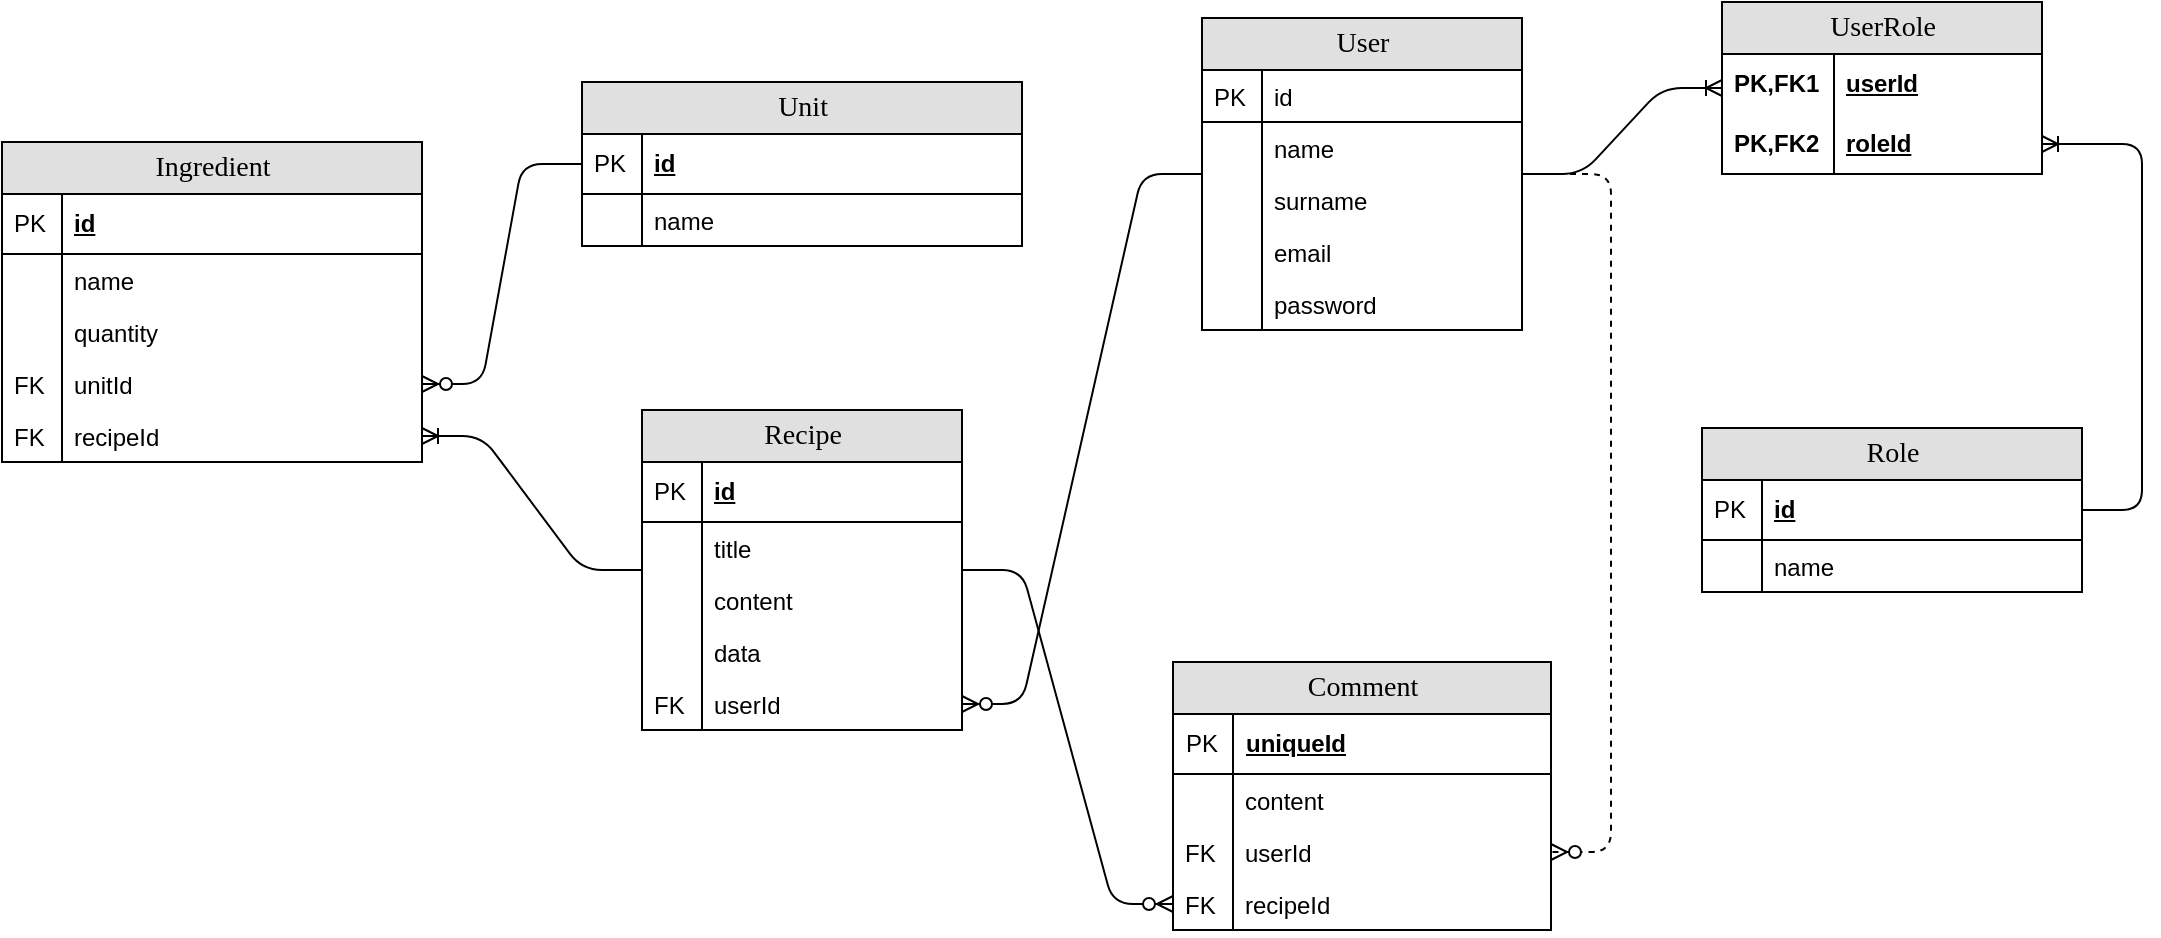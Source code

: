 <mxfile version="12.9.11"><diagram id="VxhPPWwHDZZMNb1xcSoY" name="Page-1"><mxGraphModel dx="1221" dy="571" grid="1" gridSize="10" guides="1" tooltips="1" connect="1" arrows="1" fold="1" page="1" pageScale="1" pageWidth="850" pageHeight="1100" math="0" shadow="0"><root><mxCell id="0"/><mxCell id="1" parent="0"/><mxCell id="fSDHn4FHYZ-T8mfS2oPZ-1" value="UserRole" style="swimlane;html=1;fontStyle=0;childLayout=stackLayout;horizontal=1;startSize=26;fillColor=#e0e0e0;horizontalStack=0;resizeParent=1;resizeLast=0;collapsible=1;marginBottom=0;swimlaneFillColor=#ffffff;align=center;rounded=0;shadow=0;comic=0;labelBackgroundColor=none;strokeWidth=1;fontFamily=Verdana;fontSize=14" vertex="1" parent="1"><mxGeometry x="1110" y="240" width="160" height="86" as="geometry"><mxRectangle x="300" y="150" width="90" height="26" as="alternateBounds"/></mxGeometry></mxCell><mxCell id="fSDHn4FHYZ-T8mfS2oPZ-2" value="userId" style="shape=partialRectangle;top=0;left=0;right=0;bottom=0;html=1;align=left;verticalAlign=middle;fillColor=none;spacingLeft=60;spacingRight=4;whiteSpace=wrap;overflow=hidden;rotatable=0;points=[[0,0.5],[1,0.5]];portConstraint=eastwest;dropTarget=0;fontStyle=5;" vertex="1" parent="fSDHn4FHYZ-T8mfS2oPZ-1"><mxGeometry y="26" width="160" height="30" as="geometry"/></mxCell><mxCell id="fSDHn4FHYZ-T8mfS2oPZ-3" value="PK,FK1" style="shape=partialRectangle;fontStyle=1;top=0;left=0;bottom=0;html=1;fillColor=none;align=left;verticalAlign=middle;spacingLeft=4;spacingRight=4;whiteSpace=wrap;overflow=hidden;rotatable=0;points=[];portConstraint=eastwest;part=1;" vertex="1" connectable="0" parent="fSDHn4FHYZ-T8mfS2oPZ-2"><mxGeometry width="56" height="30" as="geometry"/></mxCell><mxCell id="fSDHn4FHYZ-T8mfS2oPZ-4" value="roleId" style="shape=partialRectangle;top=0;left=0;right=0;bottom=1;html=1;align=left;verticalAlign=middle;fillColor=none;spacingLeft=60;spacingRight=4;whiteSpace=wrap;overflow=hidden;rotatable=0;points=[[0,0.5],[1,0.5]];portConstraint=eastwest;dropTarget=0;fontStyle=5;" vertex="1" parent="fSDHn4FHYZ-T8mfS2oPZ-1"><mxGeometry y="56" width="160" height="30" as="geometry"/></mxCell><mxCell id="fSDHn4FHYZ-T8mfS2oPZ-5" value="PK,FK2" style="shape=partialRectangle;fontStyle=1;top=0;left=0;bottom=0;html=1;fillColor=none;align=left;verticalAlign=middle;spacingLeft=4;spacingRight=4;whiteSpace=wrap;overflow=hidden;rotatable=0;points=[];portConstraint=eastwest;part=1;" vertex="1" connectable="0" parent="fSDHn4FHYZ-T8mfS2oPZ-4"><mxGeometry width="56" height="30" as="geometry"/></mxCell><mxCell id="fSDHn4FHYZ-T8mfS2oPZ-6" value="Role" style="swimlane;html=1;fontStyle=0;childLayout=stackLayout;horizontal=1;startSize=26;fillColor=#e0e0e0;horizontalStack=0;resizeParent=1;resizeLast=0;collapsible=1;marginBottom=0;swimlaneFillColor=#ffffff;align=center;rounded=0;shadow=0;comic=0;labelBackgroundColor=none;strokeWidth=1;fontFamily=Verdana;fontSize=14;swimlaneLine=1;" vertex="1" parent="1"><mxGeometry x="1100" y="453" width="190" height="82" as="geometry"/></mxCell><mxCell id="fSDHn4FHYZ-T8mfS2oPZ-7" value="id" style="shape=partialRectangle;top=0;left=0;right=0;bottom=1;html=1;align=left;verticalAlign=middle;fillColor=none;spacingLeft=34;spacingRight=4;whiteSpace=wrap;overflow=hidden;rotatable=0;points=[[0,0.5],[1,0.5]];portConstraint=eastwest;dropTarget=0;fontStyle=5;" vertex="1" parent="fSDHn4FHYZ-T8mfS2oPZ-6"><mxGeometry y="26" width="190" height="30" as="geometry"/></mxCell><mxCell id="fSDHn4FHYZ-T8mfS2oPZ-8" value="PK" style="shape=partialRectangle;top=0;left=0;bottom=0;html=1;fillColor=none;align=left;verticalAlign=middle;spacingLeft=4;spacingRight=4;whiteSpace=wrap;overflow=hidden;rotatable=0;points=[];portConstraint=eastwest;part=1;" vertex="1" connectable="0" parent="fSDHn4FHYZ-T8mfS2oPZ-7"><mxGeometry width="30" height="30" as="geometry"/></mxCell><mxCell id="fSDHn4FHYZ-T8mfS2oPZ-9" value="name" style="shape=partialRectangle;top=0;left=0;right=0;bottom=0;align=left;verticalAlign=top;fillColor=none;spacingLeft=34;spacingRight=4;overflow=hidden;rotatable=0;points=[[0,0.5],[1,0.5]];portConstraint=eastwest;dropTarget=0;fontSize=12;" vertex="1" parent="fSDHn4FHYZ-T8mfS2oPZ-6"><mxGeometry y="56" width="190" height="26" as="geometry"/></mxCell><mxCell id="fSDHn4FHYZ-T8mfS2oPZ-10" value="" style="shape=partialRectangle;top=0;left=0;bottom=0;fillColor=none;align=left;verticalAlign=top;spacingLeft=4;spacingRight=4;overflow=hidden;rotatable=0;points=[];portConstraint=eastwest;part=1;fontSize=12;" vertex="1" connectable="0" parent="fSDHn4FHYZ-T8mfS2oPZ-9"><mxGeometry width="30" height="26" as="geometry"/></mxCell><mxCell id="fSDHn4FHYZ-T8mfS2oPZ-11" value="Comment" style="swimlane;html=1;fontStyle=0;childLayout=stackLayout;horizontal=1;startSize=26;fillColor=#e0e0e0;horizontalStack=0;resizeParent=1;resizeLast=0;collapsible=1;marginBottom=0;swimlaneFillColor=#ffffff;align=center;rounded=0;shadow=0;comic=0;labelBackgroundColor=none;strokeWidth=1;fontFamily=Verdana;fontSize=14" vertex="1" parent="1"><mxGeometry x="835.5" y="570" width="189" height="134" as="geometry"/></mxCell><mxCell id="fSDHn4FHYZ-T8mfS2oPZ-12" value="uniqueId" style="shape=partialRectangle;top=0;left=0;right=0;bottom=1;html=1;align=left;verticalAlign=middle;fillColor=none;spacingLeft=34;spacingRight=4;whiteSpace=wrap;overflow=hidden;rotatable=0;points=[[0,0.5],[1,0.5]];portConstraint=eastwest;dropTarget=0;fontStyle=5;" vertex="1" parent="fSDHn4FHYZ-T8mfS2oPZ-11"><mxGeometry y="26" width="189" height="30" as="geometry"/></mxCell><mxCell id="fSDHn4FHYZ-T8mfS2oPZ-13" value="PK" style="shape=partialRectangle;top=0;left=0;bottom=0;html=1;fillColor=none;align=left;verticalAlign=middle;spacingLeft=4;spacingRight=4;whiteSpace=wrap;overflow=hidden;rotatable=0;points=[];portConstraint=eastwest;part=1;" vertex="1" connectable="0" parent="fSDHn4FHYZ-T8mfS2oPZ-12"><mxGeometry width="30" height="30" as="geometry"/></mxCell><mxCell id="fSDHn4FHYZ-T8mfS2oPZ-14" value="content" style="shape=partialRectangle;top=0;left=0;right=0;bottom=0;align=left;verticalAlign=top;fillColor=none;spacingLeft=34;spacingRight=4;overflow=hidden;rotatable=0;points=[[0,0.5],[1,0.5]];portConstraint=eastwest;dropTarget=0;fontSize=12;" vertex="1" parent="fSDHn4FHYZ-T8mfS2oPZ-11"><mxGeometry y="56" width="189" height="26" as="geometry"/></mxCell><mxCell id="fSDHn4FHYZ-T8mfS2oPZ-15" value="" style="shape=partialRectangle;top=0;left=0;bottom=0;fillColor=none;align=left;verticalAlign=top;spacingLeft=4;spacingRight=4;overflow=hidden;rotatable=0;points=[];portConstraint=eastwest;part=1;fontSize=12;" vertex="1" connectable="0" parent="fSDHn4FHYZ-T8mfS2oPZ-14"><mxGeometry width="30" height="26" as="geometry"/></mxCell><mxCell id="fSDHn4FHYZ-T8mfS2oPZ-16" value="userId" style="shape=partialRectangle;top=0;left=0;right=0;bottom=0;align=left;verticalAlign=top;fillColor=none;spacingLeft=34;spacingRight=4;overflow=hidden;rotatable=0;points=[[0,0.5],[1,0.5]];portConstraint=eastwest;dropTarget=0;fontSize=12;" vertex="1" parent="fSDHn4FHYZ-T8mfS2oPZ-11"><mxGeometry y="82" width="189" height="26" as="geometry"/></mxCell><mxCell id="fSDHn4FHYZ-T8mfS2oPZ-17" value="FK" style="shape=partialRectangle;top=0;left=0;bottom=0;fillColor=none;align=left;verticalAlign=top;spacingLeft=4;spacingRight=4;overflow=hidden;rotatable=0;points=[];portConstraint=eastwest;part=1;fontSize=12;" vertex="1" connectable="0" parent="fSDHn4FHYZ-T8mfS2oPZ-16"><mxGeometry width="30" height="26" as="geometry"/></mxCell><mxCell id="fSDHn4FHYZ-T8mfS2oPZ-18" value="recipeId" style="shape=partialRectangle;top=0;left=0;right=0;bottom=0;align=left;verticalAlign=top;fillColor=none;spacingLeft=34;spacingRight=4;overflow=hidden;rotatable=0;points=[[0,0.5],[1,0.5]];portConstraint=eastwest;dropTarget=0;fontSize=12;" vertex="1" parent="fSDHn4FHYZ-T8mfS2oPZ-11"><mxGeometry y="108" width="189" height="26" as="geometry"/></mxCell><mxCell id="fSDHn4FHYZ-T8mfS2oPZ-19" value="FK" style="shape=partialRectangle;top=0;left=0;bottom=0;fillColor=none;align=left;verticalAlign=top;spacingLeft=4;spacingRight=4;overflow=hidden;rotatable=0;points=[];portConstraint=eastwest;part=1;fontSize=12;" vertex="1" connectable="0" parent="fSDHn4FHYZ-T8mfS2oPZ-18"><mxGeometry width="30" height="26" as="geometry"/></mxCell><mxCell id="fSDHn4FHYZ-T8mfS2oPZ-20" value="User" style="swimlane;html=1;fontStyle=0;childLayout=stackLayout;horizontal=1;startSize=26;fillColor=#e0e0e0;horizontalStack=0;resizeParent=1;resizeLast=0;collapsible=1;marginBottom=0;swimlaneFillColor=#ffffff;align=center;rounded=0;shadow=0;comic=0;labelBackgroundColor=none;strokeWidth=1;fontFamily=Verdana;fontSize=14" vertex="1" parent="1"><mxGeometry x="850" y="248" width="160" height="156" as="geometry"/></mxCell><mxCell id="fSDHn4FHYZ-T8mfS2oPZ-21" value="id" style="shape=partialRectangle;top=0;left=0;right=0;bottom=1;align=left;verticalAlign=top;fillColor=none;spacingLeft=34;spacingRight=4;overflow=hidden;rotatable=0;points=[[0,0.5],[1,0.5]];portConstraint=eastwest;dropTarget=0;fontSize=12;" vertex="1" parent="fSDHn4FHYZ-T8mfS2oPZ-20"><mxGeometry y="26" width="160" height="26" as="geometry"/></mxCell><mxCell id="fSDHn4FHYZ-T8mfS2oPZ-22" value="PK" style="shape=partialRectangle;top=0;left=0;bottom=0;fillColor=none;align=left;verticalAlign=top;spacingLeft=4;spacingRight=4;overflow=hidden;rotatable=0;points=[];portConstraint=eastwest;part=1;fontSize=12;" vertex="1" connectable="0" parent="fSDHn4FHYZ-T8mfS2oPZ-21"><mxGeometry width="30" height="26" as="geometry"/></mxCell><mxCell id="fSDHn4FHYZ-T8mfS2oPZ-23" value="name" style="shape=partialRectangle;top=0;left=0;right=0;bottom=0;align=left;verticalAlign=top;fillColor=none;spacingLeft=34;spacingRight=4;overflow=hidden;rotatable=0;points=[[0,0.5],[1,0.5]];portConstraint=eastwest;dropTarget=0;fontSize=12;" vertex="1" parent="fSDHn4FHYZ-T8mfS2oPZ-20"><mxGeometry y="52" width="160" height="26" as="geometry"/></mxCell><mxCell id="fSDHn4FHYZ-T8mfS2oPZ-24" value="" style="shape=partialRectangle;top=0;left=0;bottom=0;fillColor=none;align=left;verticalAlign=top;spacingLeft=4;spacingRight=4;overflow=hidden;rotatable=0;points=[];portConstraint=eastwest;part=1;fontSize=12;" vertex="1" connectable="0" parent="fSDHn4FHYZ-T8mfS2oPZ-23"><mxGeometry width="30" height="26" as="geometry"/></mxCell><mxCell id="fSDHn4FHYZ-T8mfS2oPZ-25" value="surname" style="shape=partialRectangle;top=0;left=0;right=0;bottom=0;align=left;verticalAlign=top;fillColor=none;spacingLeft=34;spacingRight=4;overflow=hidden;rotatable=0;points=[[0,0.5],[1,0.5]];portConstraint=eastwest;dropTarget=0;fontSize=12;" vertex="1" parent="fSDHn4FHYZ-T8mfS2oPZ-20"><mxGeometry y="78" width="160" height="26" as="geometry"/></mxCell><mxCell id="fSDHn4FHYZ-T8mfS2oPZ-26" value="" style="shape=partialRectangle;top=0;left=0;bottom=0;fillColor=none;align=left;verticalAlign=top;spacingLeft=4;spacingRight=4;overflow=hidden;rotatable=0;points=[];portConstraint=eastwest;part=1;fontSize=12;" vertex="1" connectable="0" parent="fSDHn4FHYZ-T8mfS2oPZ-25"><mxGeometry width="30" height="26" as="geometry"/></mxCell><mxCell id="fSDHn4FHYZ-T8mfS2oPZ-27" value="email" style="shape=partialRectangle;top=0;left=0;right=0;bottom=0;align=left;verticalAlign=top;fillColor=none;spacingLeft=34;spacingRight=4;overflow=hidden;rotatable=0;points=[[0,0.5],[1,0.5]];portConstraint=eastwest;dropTarget=0;fontSize=12;" vertex="1" parent="fSDHn4FHYZ-T8mfS2oPZ-20"><mxGeometry y="104" width="160" height="26" as="geometry"/></mxCell><mxCell id="fSDHn4FHYZ-T8mfS2oPZ-28" value="" style="shape=partialRectangle;top=0;left=0;bottom=0;fillColor=none;align=left;verticalAlign=top;spacingLeft=4;spacingRight=4;overflow=hidden;rotatable=0;points=[];portConstraint=eastwest;part=1;fontSize=12;" vertex="1" connectable="0" parent="fSDHn4FHYZ-T8mfS2oPZ-27"><mxGeometry width="30" height="26" as="geometry"/></mxCell><mxCell id="fSDHn4FHYZ-T8mfS2oPZ-29" value="password" style="shape=partialRectangle;top=0;left=0;right=0;bottom=0;align=left;verticalAlign=top;fillColor=none;spacingLeft=34;spacingRight=4;overflow=hidden;rotatable=0;points=[[0,0.5],[1,0.5]];portConstraint=eastwest;dropTarget=0;fontSize=12;" vertex="1" parent="fSDHn4FHYZ-T8mfS2oPZ-20"><mxGeometry y="130" width="160" height="26" as="geometry"/></mxCell><mxCell id="fSDHn4FHYZ-T8mfS2oPZ-30" value="" style="shape=partialRectangle;top=0;left=0;bottom=0;fillColor=none;align=left;verticalAlign=top;spacingLeft=4;spacingRight=4;overflow=hidden;rotatable=0;points=[];portConstraint=eastwest;part=1;fontSize=12;" vertex="1" connectable="0" parent="fSDHn4FHYZ-T8mfS2oPZ-29"><mxGeometry width="30" height="26" as="geometry"/></mxCell><mxCell id="fSDHn4FHYZ-T8mfS2oPZ-31" value="" style="edgeStyle=entityRelationEdgeStyle;fontSize=12;html=1;endArrow=ERoneToMany;" edge="1" parent="1" source="fSDHn4FHYZ-T8mfS2oPZ-20" target="fSDHn4FHYZ-T8mfS2oPZ-1"><mxGeometry width="100" height="100" relative="1" as="geometry"><mxPoint x="680" y="420" as="sourcePoint"/><mxPoint x="780" y="320" as="targetPoint"/></mxGeometry></mxCell><mxCell id="fSDHn4FHYZ-T8mfS2oPZ-32" value="" style="edgeStyle=entityRelationEdgeStyle;fontSize=12;html=1;endArrow=ERoneToMany;" edge="1" parent="1" source="fSDHn4FHYZ-T8mfS2oPZ-6" target="fSDHn4FHYZ-T8mfS2oPZ-4"><mxGeometry width="100" height="100" relative="1" as="geometry"><mxPoint x="960" y="390" as="sourcePoint"/><mxPoint x="1060" y="290" as="targetPoint"/></mxGeometry></mxCell><mxCell id="fSDHn4FHYZ-T8mfS2oPZ-33" value="Ingredient" style="swimlane;html=1;fontStyle=0;childLayout=stackLayout;horizontal=1;startSize=26;fillColor=#e0e0e0;horizontalStack=0;resizeParent=1;resizeLast=0;collapsible=1;marginBottom=0;swimlaneFillColor=#ffffff;align=center;rounded=0;shadow=0;comic=0;labelBackgroundColor=none;strokeWidth=1;fontFamily=Verdana;fontSize=14" vertex="1" parent="1"><mxGeometry x="250" y="310" width="210" height="160" as="geometry"/></mxCell><mxCell id="fSDHn4FHYZ-T8mfS2oPZ-34" value="id" style="shape=partialRectangle;top=0;left=0;right=0;bottom=1;html=1;align=left;verticalAlign=middle;fillColor=none;spacingLeft=34;spacingRight=4;whiteSpace=wrap;overflow=hidden;rotatable=0;points=[[0,0.5],[1,0.5]];portConstraint=eastwest;dropTarget=0;fontStyle=5;" vertex="1" parent="fSDHn4FHYZ-T8mfS2oPZ-33"><mxGeometry y="26" width="210" height="30" as="geometry"/></mxCell><mxCell id="fSDHn4FHYZ-T8mfS2oPZ-35" value="PK" style="shape=partialRectangle;top=0;left=0;bottom=0;html=1;fillColor=none;align=left;verticalAlign=middle;spacingLeft=4;spacingRight=4;whiteSpace=wrap;overflow=hidden;rotatable=0;points=[];portConstraint=eastwest;part=1;" vertex="1" connectable="0" parent="fSDHn4FHYZ-T8mfS2oPZ-34"><mxGeometry width="30" height="30" as="geometry"/></mxCell><mxCell id="fSDHn4FHYZ-T8mfS2oPZ-36" value="name" style="shape=partialRectangle;top=0;left=0;right=0;bottom=0;align=left;verticalAlign=top;fillColor=none;spacingLeft=34;spacingRight=4;overflow=hidden;rotatable=0;points=[[0,0.5],[1,0.5]];portConstraint=eastwest;dropTarget=0;fontSize=12;" vertex="1" parent="fSDHn4FHYZ-T8mfS2oPZ-33"><mxGeometry y="56" width="210" height="26" as="geometry"/></mxCell><mxCell id="fSDHn4FHYZ-T8mfS2oPZ-37" value="" style="shape=partialRectangle;top=0;left=0;bottom=0;fillColor=none;align=left;verticalAlign=top;spacingLeft=4;spacingRight=4;overflow=hidden;rotatable=0;points=[];portConstraint=eastwest;part=1;fontSize=12;" vertex="1" connectable="0" parent="fSDHn4FHYZ-T8mfS2oPZ-36"><mxGeometry width="30" height="26" as="geometry"/></mxCell><mxCell id="fSDHn4FHYZ-T8mfS2oPZ-38" value="quantity" style="shape=partialRectangle;top=0;left=0;right=0;bottom=0;align=left;verticalAlign=top;fillColor=none;spacingLeft=34;spacingRight=4;overflow=hidden;rotatable=0;points=[[0,0.5],[1,0.5]];portConstraint=eastwest;dropTarget=0;fontSize=12;" vertex="1" parent="fSDHn4FHYZ-T8mfS2oPZ-33"><mxGeometry y="82" width="210" height="26" as="geometry"/></mxCell><mxCell id="fSDHn4FHYZ-T8mfS2oPZ-39" value="" style="shape=partialRectangle;top=0;left=0;bottom=0;fillColor=none;align=left;verticalAlign=top;spacingLeft=4;spacingRight=4;overflow=hidden;rotatable=0;points=[];portConstraint=eastwest;part=1;fontSize=12;" vertex="1" connectable="0" parent="fSDHn4FHYZ-T8mfS2oPZ-38"><mxGeometry width="30" height="26" as="geometry"/></mxCell><mxCell id="fSDHn4FHYZ-T8mfS2oPZ-40" value="unitId" style="shape=partialRectangle;top=0;left=0;right=0;bottom=0;align=left;verticalAlign=top;fillColor=none;spacingLeft=34;spacingRight=4;overflow=hidden;rotatable=0;points=[[0,0.5],[1,0.5]];portConstraint=eastwest;dropTarget=0;fontSize=12;" vertex="1" parent="fSDHn4FHYZ-T8mfS2oPZ-33"><mxGeometry y="108" width="210" height="26" as="geometry"/></mxCell><mxCell id="fSDHn4FHYZ-T8mfS2oPZ-41" value="FK" style="shape=partialRectangle;top=0;left=0;bottom=0;fillColor=none;align=left;verticalAlign=top;spacingLeft=4;spacingRight=4;overflow=hidden;rotatable=0;points=[];portConstraint=eastwest;part=1;fontSize=12;" vertex="1" connectable="0" parent="fSDHn4FHYZ-T8mfS2oPZ-40"><mxGeometry width="30" height="26" as="geometry"/></mxCell><mxCell id="fSDHn4FHYZ-T8mfS2oPZ-42" value="recipeId" style="shape=partialRectangle;top=0;left=0;right=0;bottom=0;align=left;verticalAlign=top;fillColor=none;spacingLeft=34;spacingRight=4;overflow=hidden;rotatable=0;points=[[0,0.5],[1,0.5]];portConstraint=eastwest;dropTarget=0;fontSize=12;" vertex="1" parent="fSDHn4FHYZ-T8mfS2oPZ-33"><mxGeometry y="134" width="210" height="26" as="geometry"/></mxCell><mxCell id="fSDHn4FHYZ-T8mfS2oPZ-43" value="FK" style="shape=partialRectangle;top=0;left=0;bottom=0;fillColor=none;align=left;verticalAlign=top;spacingLeft=4;spacingRight=4;overflow=hidden;rotatable=0;points=[];portConstraint=eastwest;part=1;fontSize=12;" vertex="1" connectable="0" parent="fSDHn4FHYZ-T8mfS2oPZ-42"><mxGeometry width="30" height="26" as="geometry"/></mxCell><mxCell id="fSDHn4FHYZ-T8mfS2oPZ-44" value="Unit" style="swimlane;html=1;fontStyle=0;childLayout=stackLayout;horizontal=1;startSize=26;fillColor=#e0e0e0;horizontalStack=0;resizeParent=1;resizeLast=0;collapsible=1;marginBottom=0;swimlaneFillColor=#ffffff;align=center;rounded=0;shadow=0;comic=0;labelBackgroundColor=none;strokeWidth=1;fontFamily=Verdana;fontSize=14" vertex="1" parent="1"><mxGeometry x="540" y="280" width="220" height="82" as="geometry"/></mxCell><mxCell id="fSDHn4FHYZ-T8mfS2oPZ-45" value="id" style="shape=partialRectangle;top=0;left=0;right=0;bottom=1;html=1;align=left;verticalAlign=middle;fillColor=none;spacingLeft=34;spacingRight=4;whiteSpace=wrap;overflow=hidden;rotatable=0;points=[[0,0.5],[1,0.5]];portConstraint=eastwest;dropTarget=0;fontStyle=5;" vertex="1" parent="fSDHn4FHYZ-T8mfS2oPZ-44"><mxGeometry y="26" width="220" height="30" as="geometry"/></mxCell><mxCell id="fSDHn4FHYZ-T8mfS2oPZ-46" value="PK" style="shape=partialRectangle;top=0;left=0;bottom=0;html=1;fillColor=none;align=left;verticalAlign=middle;spacingLeft=4;spacingRight=4;whiteSpace=wrap;overflow=hidden;rotatable=0;points=[];portConstraint=eastwest;part=1;" vertex="1" connectable="0" parent="fSDHn4FHYZ-T8mfS2oPZ-45"><mxGeometry width="30" height="30" as="geometry"/></mxCell><mxCell id="fSDHn4FHYZ-T8mfS2oPZ-47" value="name" style="shape=partialRectangle;top=0;left=0;right=0;bottom=0;align=left;verticalAlign=top;fillColor=none;spacingLeft=34;spacingRight=4;overflow=hidden;rotatable=0;points=[[0,0.5],[1,0.5]];portConstraint=eastwest;dropTarget=0;fontSize=12;" vertex="1" parent="fSDHn4FHYZ-T8mfS2oPZ-44"><mxGeometry y="56" width="220" height="26" as="geometry"/></mxCell><mxCell id="fSDHn4FHYZ-T8mfS2oPZ-48" value="" style="shape=partialRectangle;top=0;left=0;bottom=0;fillColor=none;align=left;verticalAlign=top;spacingLeft=4;spacingRight=4;overflow=hidden;rotatable=0;points=[];portConstraint=eastwest;part=1;fontSize=12;" vertex="1" connectable="0" parent="fSDHn4FHYZ-T8mfS2oPZ-47"><mxGeometry width="30" height="26" as="geometry"/></mxCell><mxCell id="fSDHn4FHYZ-T8mfS2oPZ-49" value="" style="edgeStyle=entityRelationEdgeStyle;fontSize=12;html=1;endArrow=ERoneToMany;" edge="1" parent="1" source="fSDHn4FHYZ-T8mfS2oPZ-51" target="fSDHn4FHYZ-T8mfS2oPZ-42"><mxGeometry width="100" height="100" relative="1" as="geometry"><mxPoint x="660" y="770" as="sourcePoint"/><mxPoint x="760" y="670" as="targetPoint"/></mxGeometry></mxCell><mxCell id="fSDHn4FHYZ-T8mfS2oPZ-51" value="Recipe" style="swimlane;html=1;fontStyle=0;childLayout=stackLayout;horizontal=1;startSize=26;fillColor=#e0e0e0;horizontalStack=0;resizeParent=1;resizeLast=0;collapsible=1;marginBottom=0;swimlaneFillColor=#ffffff;align=center;rounded=0;shadow=0;comic=0;labelBackgroundColor=none;strokeWidth=1;fontFamily=Verdana;fontSize=14" vertex="1" parent="1"><mxGeometry x="570" y="444" width="160" height="160" as="geometry"/></mxCell><mxCell id="fSDHn4FHYZ-T8mfS2oPZ-52" value="id" style="shape=partialRectangle;top=0;left=0;right=0;bottom=1;html=1;align=left;verticalAlign=middle;fillColor=none;spacingLeft=34;spacingRight=4;whiteSpace=wrap;overflow=hidden;rotatable=0;points=[[0,0.5],[1,0.5]];portConstraint=eastwest;dropTarget=0;fontStyle=5;" vertex="1" parent="fSDHn4FHYZ-T8mfS2oPZ-51"><mxGeometry y="26" width="160" height="30" as="geometry"/></mxCell><mxCell id="fSDHn4FHYZ-T8mfS2oPZ-53" value="PK" style="shape=partialRectangle;top=0;left=0;bottom=0;html=1;fillColor=none;align=left;verticalAlign=middle;spacingLeft=4;spacingRight=4;whiteSpace=wrap;overflow=hidden;rotatable=0;points=[];portConstraint=eastwest;part=1;" vertex="1" connectable="0" parent="fSDHn4FHYZ-T8mfS2oPZ-52"><mxGeometry width="30" height="30" as="geometry"/></mxCell><mxCell id="fSDHn4FHYZ-T8mfS2oPZ-54" value="title" style="shape=partialRectangle;top=0;left=0;right=0;bottom=0;align=left;verticalAlign=top;fillColor=none;spacingLeft=34;spacingRight=4;overflow=hidden;rotatable=0;points=[[0,0.5],[1,0.5]];portConstraint=eastwest;dropTarget=0;fontSize=12;" vertex="1" parent="fSDHn4FHYZ-T8mfS2oPZ-51"><mxGeometry y="56" width="160" height="26" as="geometry"/></mxCell><mxCell id="fSDHn4FHYZ-T8mfS2oPZ-55" value="" style="shape=partialRectangle;top=0;left=0;bottom=0;fillColor=none;align=left;verticalAlign=top;spacingLeft=4;spacingRight=4;overflow=hidden;rotatable=0;points=[];portConstraint=eastwest;part=1;fontSize=12;" vertex="1" connectable="0" parent="fSDHn4FHYZ-T8mfS2oPZ-54"><mxGeometry width="30" height="26" as="geometry"/></mxCell><mxCell id="fSDHn4FHYZ-T8mfS2oPZ-56" value="content" style="shape=partialRectangle;top=0;left=0;right=0;bottom=0;align=left;verticalAlign=top;fillColor=none;spacingLeft=34;spacingRight=4;overflow=hidden;rotatable=0;points=[[0,0.5],[1,0.5]];portConstraint=eastwest;dropTarget=0;fontSize=12;" vertex="1" parent="fSDHn4FHYZ-T8mfS2oPZ-51"><mxGeometry y="82" width="160" height="26" as="geometry"/></mxCell><mxCell id="fSDHn4FHYZ-T8mfS2oPZ-57" value="" style="shape=partialRectangle;top=0;left=0;bottom=0;fillColor=none;align=left;verticalAlign=top;spacingLeft=4;spacingRight=4;overflow=hidden;rotatable=0;points=[];portConstraint=eastwest;part=1;fontSize=12;" vertex="1" connectable="0" parent="fSDHn4FHYZ-T8mfS2oPZ-56"><mxGeometry width="30" height="26" as="geometry"/></mxCell><mxCell id="fSDHn4FHYZ-T8mfS2oPZ-58" value="data" style="shape=partialRectangle;top=0;left=0;right=0;bottom=0;align=left;verticalAlign=top;fillColor=none;spacingLeft=34;spacingRight=4;overflow=hidden;rotatable=0;points=[[0,0.5],[1,0.5]];portConstraint=eastwest;dropTarget=0;fontSize=12;" vertex="1" parent="fSDHn4FHYZ-T8mfS2oPZ-51"><mxGeometry y="108" width="160" height="26" as="geometry"/></mxCell><mxCell id="fSDHn4FHYZ-T8mfS2oPZ-59" value="" style="shape=partialRectangle;top=0;left=0;bottom=0;fillColor=none;align=left;verticalAlign=top;spacingLeft=4;spacingRight=4;overflow=hidden;rotatable=0;points=[];portConstraint=eastwest;part=1;fontSize=12;" vertex="1" connectable="0" parent="fSDHn4FHYZ-T8mfS2oPZ-58"><mxGeometry width="30" height="26" as="geometry"/></mxCell><mxCell id="fSDHn4FHYZ-T8mfS2oPZ-60" value="userId" style="shape=partialRectangle;top=0;left=0;right=0;bottom=0;align=left;verticalAlign=top;fillColor=none;spacingLeft=34;spacingRight=4;overflow=hidden;rotatable=0;points=[[0,0.5],[1,0.5]];portConstraint=eastwest;dropTarget=0;fontSize=12;" vertex="1" parent="fSDHn4FHYZ-T8mfS2oPZ-51"><mxGeometry y="134" width="160" height="26" as="geometry"/></mxCell><mxCell id="fSDHn4FHYZ-T8mfS2oPZ-61" value="FK" style="shape=partialRectangle;top=0;left=0;bottom=0;fillColor=none;align=left;verticalAlign=top;spacingLeft=4;spacingRight=4;overflow=hidden;rotatable=0;points=[];portConstraint=eastwest;part=1;fontSize=12;" vertex="1" connectable="0" parent="fSDHn4FHYZ-T8mfS2oPZ-60"><mxGeometry width="30" height="26" as="geometry"/></mxCell><mxCell id="fSDHn4FHYZ-T8mfS2oPZ-62" value="" style="edgeStyle=entityRelationEdgeStyle;fontSize=12;html=1;endArrow=ERzeroToMany;endFill=1;dashed=1;" edge="1" parent="1" source="fSDHn4FHYZ-T8mfS2oPZ-20" target="fSDHn4FHYZ-T8mfS2oPZ-16"><mxGeometry width="100" height="100" relative="1" as="geometry"><mxPoint x="910" y="560" as="sourcePoint"/><mxPoint x="1080" y="620" as="targetPoint"/></mxGeometry></mxCell><mxCell id="fSDHn4FHYZ-T8mfS2oPZ-63" value="" style="edgeStyle=entityRelationEdgeStyle;fontSize=12;html=1;endArrow=ERzeroToMany;endFill=1;" edge="1" parent="1" source="fSDHn4FHYZ-T8mfS2oPZ-20" target="fSDHn4FHYZ-T8mfS2oPZ-60"><mxGeometry width="100" height="100" relative="1" as="geometry"><mxPoint x="730" y="570" as="sourcePoint"/><mxPoint x="830" y="470" as="targetPoint"/></mxGeometry></mxCell><mxCell id="fSDHn4FHYZ-T8mfS2oPZ-64" value="" style="edgeStyle=entityRelationEdgeStyle;fontSize=12;html=1;endArrow=ERzeroToMany;endFill=1;" edge="1" parent="1" source="fSDHn4FHYZ-T8mfS2oPZ-51" target="fSDHn4FHYZ-T8mfS2oPZ-18"><mxGeometry width="100" height="100" relative="1" as="geometry"><mxPoint x="740" y="470" as="sourcePoint"/><mxPoint x="660" y="630" as="targetPoint"/></mxGeometry></mxCell><mxCell id="fSDHn4FHYZ-T8mfS2oPZ-65" value="" style="edgeStyle=entityRelationEdgeStyle;fontSize=12;html=1;endArrow=ERzeroToMany;endFill=1;" edge="1" parent="1" source="fSDHn4FHYZ-T8mfS2oPZ-44" target="fSDHn4FHYZ-T8mfS2oPZ-40"><mxGeometry width="100" height="100" relative="1" as="geometry"><mxPoint x="310" y="660" as="sourcePoint"/><mxPoint x="410" y="560" as="targetPoint"/></mxGeometry></mxCell></root></mxGraphModel></diagram></mxfile>